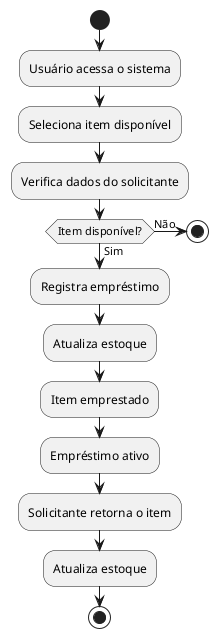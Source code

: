 @startuml
start

:Usuário acessa o sistema;
:Seleciona item disponível;
:Verifica dados do solicitante;

if (Item disponível?) then (Sim)
  :Registra empréstimo;
  :Atualiza estoque;
  :Item emprestado;
  :Empréstimo ativo;
  :Solicitante retorna o item;
  :Atualiza estoque;
else (Não)
  stop
endif

stop
@enduml